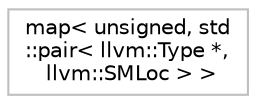 digraph "Graphical Class Hierarchy"
{
 // LATEX_PDF_SIZE
  bgcolor="transparent";
  edge [fontname="Helvetica",fontsize="10",labelfontname="Helvetica",labelfontsize="10"];
  node [fontname="Helvetica",fontsize="10",shape=record];
  rankdir="LR";
  Node0 [label="map\< unsigned, std\l::pair\< llvm::Type *,\l llvm::SMLoc \> \>",height=0.2,width=0.4,color="grey75",tooltip=" "];
}
